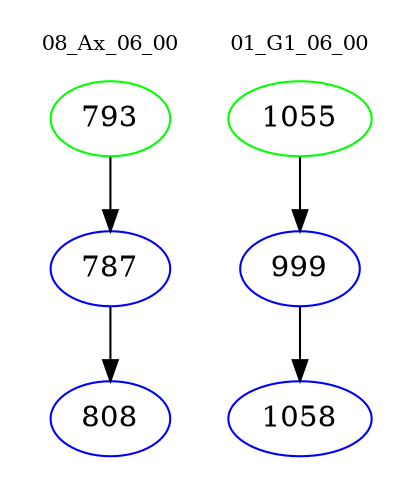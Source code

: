 digraph{
subgraph cluster_0 {
color = white
label = "08_Ax_06_00";
fontsize=10;
T0_793 [label="793", color="green"]
T0_793 -> T0_787 [color="black"]
T0_787 [label="787", color="blue"]
T0_787 -> T0_808 [color="black"]
T0_808 [label="808", color="blue"]
}
subgraph cluster_1 {
color = white
label = "01_G1_06_00";
fontsize=10;
T1_1055 [label="1055", color="green"]
T1_1055 -> T1_999 [color="black"]
T1_999 [label="999", color="blue"]
T1_999 -> T1_1058 [color="black"]
T1_1058 [label="1058", color="blue"]
}
}
